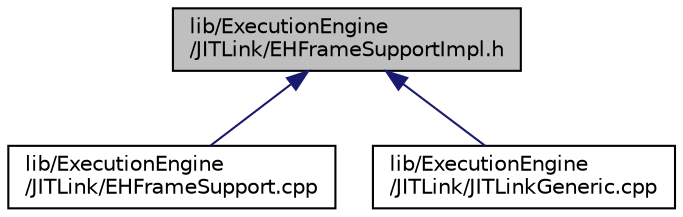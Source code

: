 digraph "lib/ExecutionEngine/JITLink/EHFrameSupportImpl.h"
{
 // LATEX_PDF_SIZE
  bgcolor="transparent";
  edge [fontname="Helvetica",fontsize="10",labelfontname="Helvetica",labelfontsize="10"];
  node [fontname="Helvetica",fontsize="10",shape="box"];
  Node1 [label="lib/ExecutionEngine\l/JITLink/EHFrameSupportImpl.h",height=0.2,width=0.4,color="black", fillcolor="grey75", style="filled", fontcolor="black",tooltip=" "];
  Node1 -> Node2 [dir="back",color="midnightblue",fontsize="10",style="solid",fontname="Helvetica"];
  Node2 [label="lib/ExecutionEngine\l/JITLink/EHFrameSupport.cpp",height=0.2,width=0.4,color="black",URL="$EHFrameSupport_8cpp.html",tooltip=" "];
  Node1 -> Node3 [dir="back",color="midnightblue",fontsize="10",style="solid",fontname="Helvetica"];
  Node3 [label="lib/ExecutionEngine\l/JITLink/JITLinkGeneric.cpp",height=0.2,width=0.4,color="black",URL="$JITLinkGeneric_8cpp.html",tooltip=" "];
}
